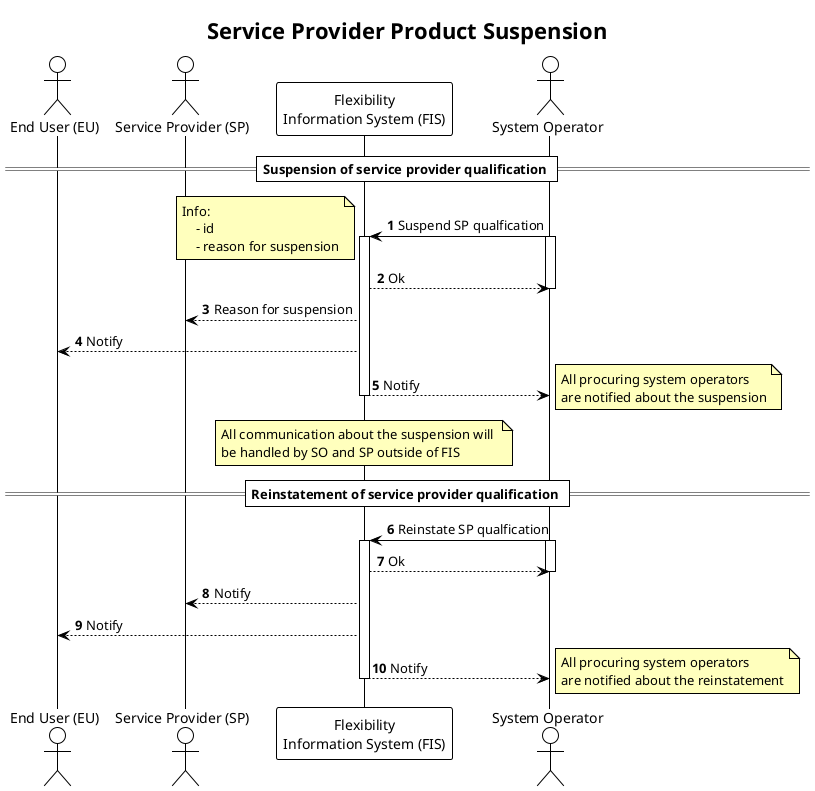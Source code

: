 @startuml service_provider_product_suspension

!theme plain

title Service Provider Product Suspension

autonumber
skinparam note {
    BackgroundColor #FFFFBD
}

actor "End User (EU)" as EU
actor "Service Provider (SP)" as SP
participant "Flexibility\nInformation System (FIS)" as FIS
actor "System Operator" as SO

== Suspension of service provider qualification ==


SO -> FIS: Suspend SP qualfication
activate SO


note left
    Info: 
        - id
        - reason for suspension
end note

activate FIS

FIS --> SO: Ok
deactivate SO 
FIS --> SP: Reason for suspension
FIS --> EU: Notify
FIS --> SO: Notify

note right
    All procuring system operators
    are notified about the suspension
end note

deactivate FIS

note over FIS
    All communication about the suspension will 
    be handled by SO and SP outside of FIS
end note

== Reinstatement of service provider qualification ==
SO -> FIS: Reinstate SP qualfication
activate SO


activate FIS

FIS --> SO: Ok
deactivate SO
FIS --> SP: Notify 
FIS --> EU: Notify
FIS --> SO: Notify

note right
    All procuring system operators
    are notified about the reinstatement
end note

deactivate FIS








@enduml
